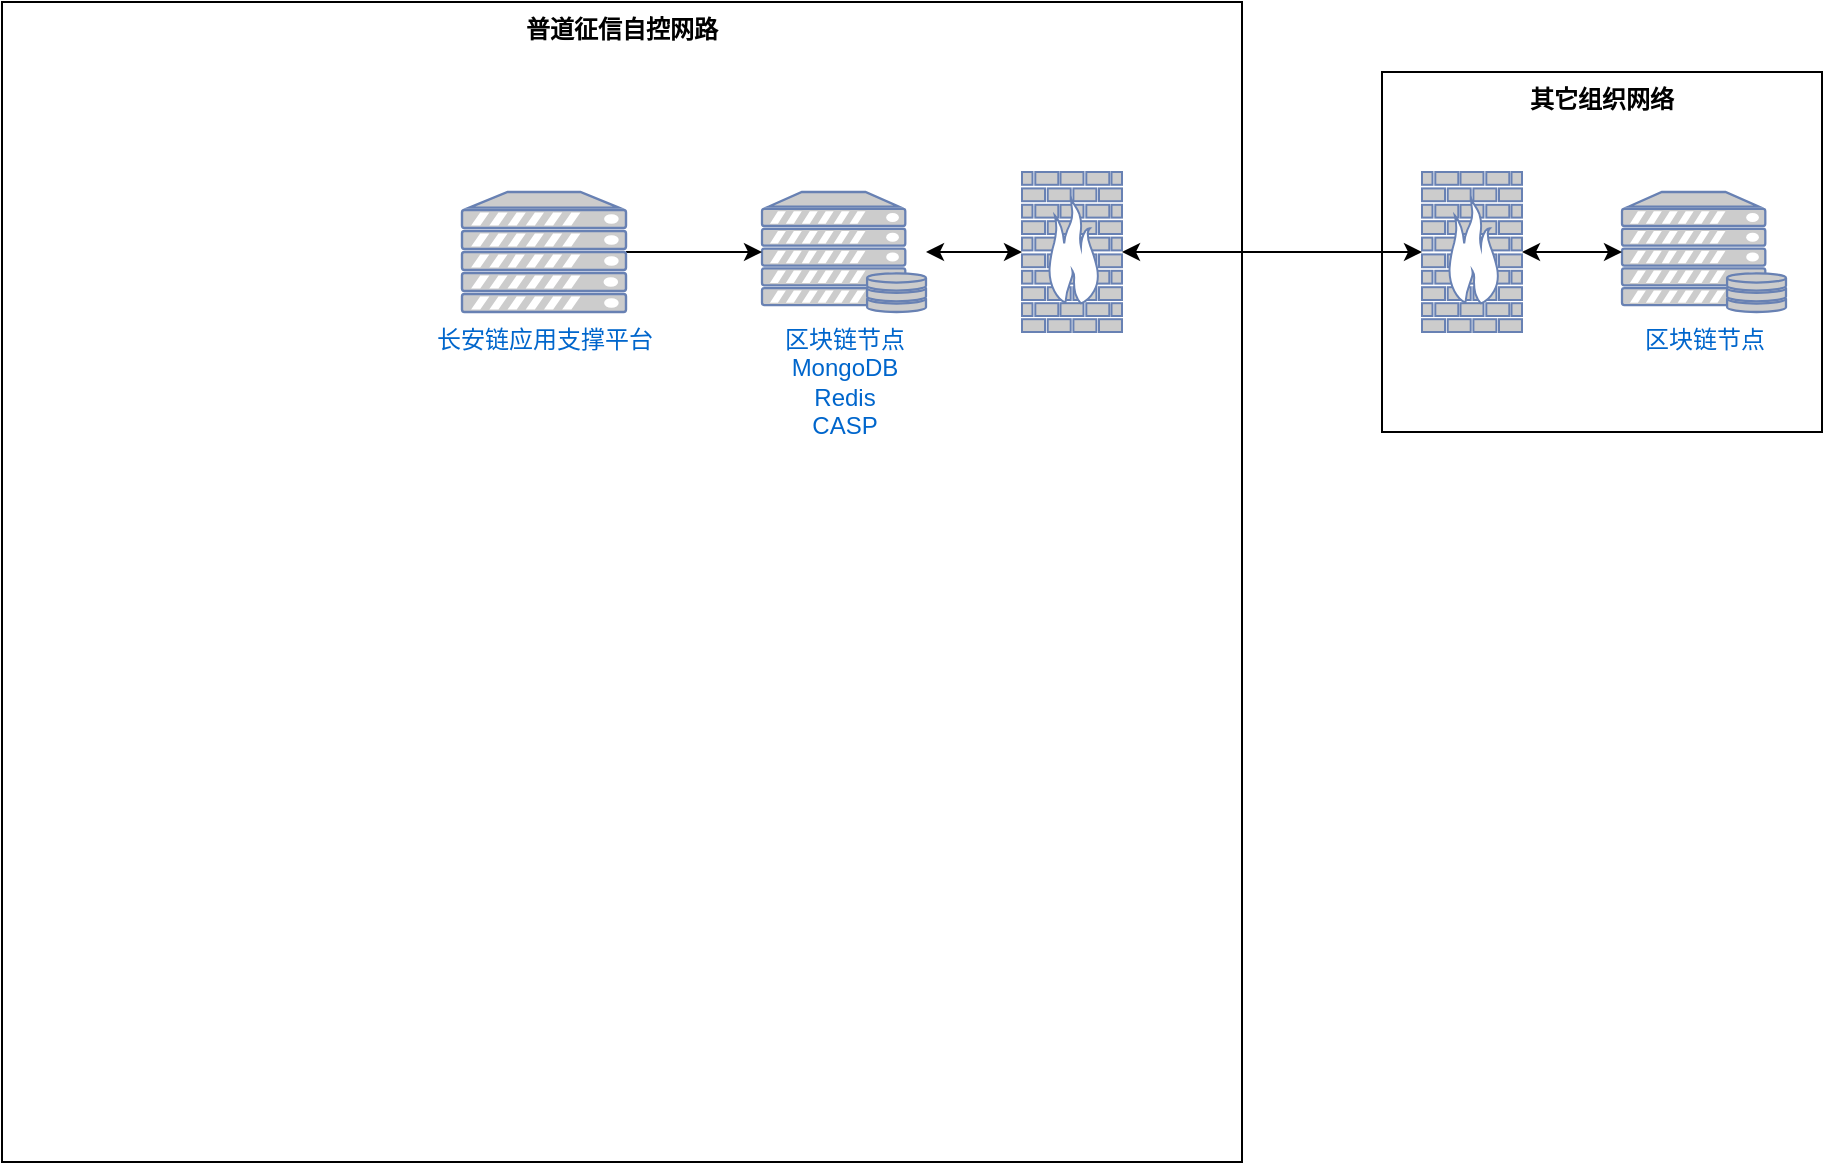 <mxfile version="17.2.1" type="github">
  <diagram id="WS6UTU0eJCu9lpZlMhlz" name="第 1 页">
    <mxGraphModel dx="1264" dy="744" grid="1" gridSize="10" guides="1" tooltips="1" connect="1" arrows="1" fold="1" page="1" pageScale="1" pageWidth="1169" pageHeight="827" math="0" shadow="0">
      <root>
        <mxCell id="0" />
        <mxCell id="1" parent="0" />
        <mxCell id="K2pkjiC00SXVTW9RePKP-1" value="普道征信自控网路" style="rounded=0;whiteSpace=wrap;html=1;verticalAlign=top;fontStyle=1" vertex="1" parent="1">
          <mxGeometry x="140" y="135" width="620" height="580" as="geometry" />
        </mxCell>
        <mxCell id="K2pkjiC00SXVTW9RePKP-2" value="其它组织网络" style="whiteSpace=wrap;html=1;fontStyle=1;verticalAlign=top;" vertex="1" parent="1">
          <mxGeometry x="830" y="170" width="220" height="180" as="geometry" />
        </mxCell>
        <mxCell id="K2pkjiC00SXVTW9RePKP-3" value="区块链节点" style="fontColor=#0066CC;verticalAlign=top;verticalLabelPosition=bottom;labelPosition=center;align=center;html=1;outlineConnect=0;fillColor=#CCCCCC;strokeColor=#6881B3;gradientColor=none;gradientDirection=north;strokeWidth=2;shape=mxgraph.networks.server_storage;" vertex="1" parent="1">
          <mxGeometry x="950" y="230" width="82" height="60" as="geometry" />
        </mxCell>
        <mxCell id="K2pkjiC00SXVTW9RePKP-4" style="edgeStyle=orthogonalEdgeStyle;rounded=0;orthogonalLoop=1;jettySize=auto;html=1;startArrow=classic;startFill=1;" edge="1" parent="1" source="K2pkjiC00SXVTW9RePKP-8" target="K2pkjiC00SXVTW9RePKP-3">
          <mxGeometry relative="1" as="geometry" />
        </mxCell>
        <mxCell id="K2pkjiC00SXVTW9RePKP-5" value="区块链节点&lt;br&gt;MongoDB&lt;br&gt;Redis&lt;br&gt;CASP" style="fontColor=#0066CC;verticalAlign=top;verticalLabelPosition=bottom;labelPosition=center;align=center;html=1;outlineConnect=0;fillColor=#CCCCCC;strokeColor=#6881B3;gradientColor=none;gradientDirection=north;strokeWidth=2;shape=mxgraph.networks.server_storage;" vertex="1" parent="1">
          <mxGeometry x="520" y="230" width="82" height="60" as="geometry" />
        </mxCell>
        <mxCell id="K2pkjiC00SXVTW9RePKP-6" style="edgeStyle=orthogonalEdgeStyle;rounded=0;orthogonalLoop=1;jettySize=auto;html=1;startArrow=classic;startFill=1;" edge="1" parent="1" source="K2pkjiC00SXVTW9RePKP-7" target="K2pkjiC00SXVTW9RePKP-5">
          <mxGeometry relative="1" as="geometry" />
        </mxCell>
        <mxCell id="K2pkjiC00SXVTW9RePKP-7" value="" style="fontColor=#0066CC;verticalAlign=top;verticalLabelPosition=bottom;labelPosition=center;align=center;html=1;outlineConnect=0;fillColor=#CCCCCC;strokeColor=#6881B3;gradientColor=none;gradientDirection=north;strokeWidth=2;shape=mxgraph.networks.firewall;" vertex="1" parent="1">
          <mxGeometry x="650" y="220" width="50" height="80" as="geometry" />
        </mxCell>
        <mxCell id="K2pkjiC00SXVTW9RePKP-8" value="" style="fontColor=#0066CC;verticalAlign=top;verticalLabelPosition=bottom;labelPosition=center;align=center;html=1;outlineConnect=0;fillColor=#CCCCCC;strokeColor=#6881B3;gradientColor=none;gradientDirection=north;strokeWidth=2;shape=mxgraph.networks.firewall;" vertex="1" parent="1">
          <mxGeometry x="850" y="220" width="50" height="80" as="geometry" />
        </mxCell>
        <mxCell id="K2pkjiC00SXVTW9RePKP-9" value="" style="edgeStyle=orthogonalEdgeStyle;rounded=0;orthogonalLoop=1;jettySize=auto;html=1;startArrow=classic;startFill=1;endArrow=classic;endFill=1;" edge="1" parent="1" source="K2pkjiC00SXVTW9RePKP-7" target="K2pkjiC00SXVTW9RePKP-8">
          <mxGeometry relative="1" as="geometry">
            <mxPoint x="700" y="260" as="sourcePoint" />
            <mxPoint x="950" y="260" as="targetPoint" />
          </mxGeometry>
        </mxCell>
        <mxCell id="K2pkjiC00SXVTW9RePKP-10" style="edgeStyle=orthogonalEdgeStyle;rounded=0;orthogonalLoop=1;jettySize=auto;html=1;startArrow=none;startFill=0;endArrow=classic;endFill=1;" edge="1" parent="1" source="K2pkjiC00SXVTW9RePKP-11" target="K2pkjiC00SXVTW9RePKP-5">
          <mxGeometry relative="1" as="geometry" />
        </mxCell>
        <mxCell id="K2pkjiC00SXVTW9RePKP-11" value="长安链应用支撑平台" style="fontColor=#0066CC;verticalAlign=top;verticalLabelPosition=bottom;labelPosition=center;align=center;html=1;outlineConnect=0;fillColor=#CCCCCC;strokeColor=#6881B3;gradientColor=none;gradientDirection=north;strokeWidth=2;shape=mxgraph.networks.server;" vertex="1" parent="1">
          <mxGeometry x="370" y="230" width="82" height="60" as="geometry" />
        </mxCell>
      </root>
    </mxGraphModel>
  </diagram>
</mxfile>
